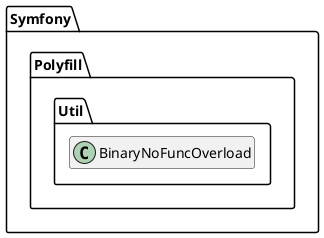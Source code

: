@startuml
set namespaceSeparator \\
hide members
hide << alias >> circle

class Symfony\\Polyfill\\Util\\BinaryNoFuncOverload
@enduml
